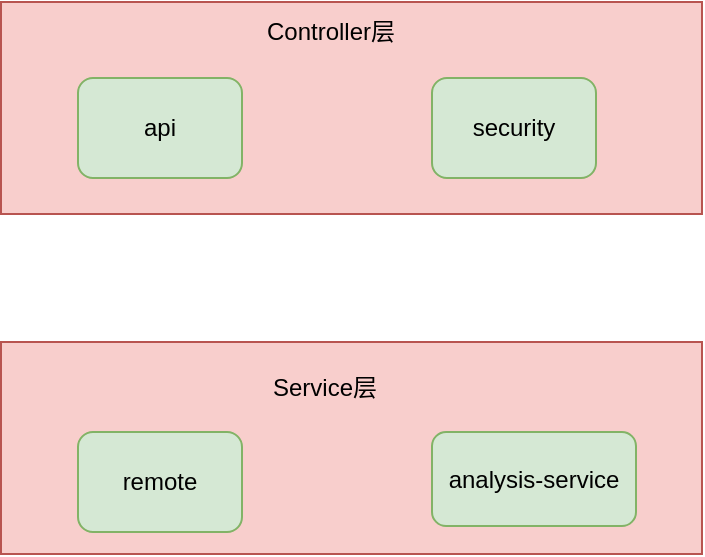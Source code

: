 <mxfile version="15.0.3" type="github">
  <diagram id="pPJiAlB7racQ1mecnm7M" name="第 1 页">
    <mxGraphModel dx="884" dy="662" grid="0" gridSize="10" guides="1" tooltips="1" connect="1" arrows="1" fold="1" page="1" pageScale="1" pageWidth="827" pageHeight="1169" math="0" shadow="0">
      <root>
        <mxCell id="0" />
        <mxCell id="1" parent="0" />
        <mxCell id="ztwY7_2-lBhnV4_P92-4-1" value="" style="rounded=0;whiteSpace=wrap;html=1;fillColor=#f8cecc;strokeColor=#b85450;" vertex="1" parent="1">
          <mxGeometry x="211.5" y="171" width="350.5" height="106" as="geometry" />
        </mxCell>
        <mxCell id="ztwY7_2-lBhnV4_P92-4-2" value="Controller层" style="text;html=1;strokeColor=none;fillColor=none;align=center;verticalAlign=middle;whiteSpace=wrap;rounded=0;" vertex="1" parent="1">
          <mxGeometry x="329" y="174" width="95" height="24" as="geometry" />
        </mxCell>
        <mxCell id="ztwY7_2-lBhnV4_P92-4-3" value="api" style="rounded=1;whiteSpace=wrap;html=1;fillColor=#d5e8d4;strokeColor=#82b366;" vertex="1" parent="1">
          <mxGeometry x="250" y="209" width="82" height="50" as="geometry" />
        </mxCell>
        <mxCell id="ztwY7_2-lBhnV4_P92-4-4" value="" style="rounded=0;whiteSpace=wrap;html=1;fillColor=#f8cecc;strokeColor=#b85450;" vertex="1" parent="1">
          <mxGeometry x="211.5" y="341" width="350.5" height="106" as="geometry" />
        </mxCell>
        <mxCell id="ztwY7_2-lBhnV4_P92-4-5" value="Service层" style="text;html=1;strokeColor=none;fillColor=none;align=center;verticalAlign=middle;whiteSpace=wrap;rounded=0;" vertex="1" parent="1">
          <mxGeometry x="325.5" y="352" width="95" height="24" as="geometry" />
        </mxCell>
        <mxCell id="ztwY7_2-lBhnV4_P92-4-6" value="remote" style="rounded=1;whiteSpace=wrap;html=1;fillColor=#d5e8d4;strokeColor=#82b366;" vertex="1" parent="1">
          <mxGeometry x="250" y="386" width="82" height="50" as="geometry" />
        </mxCell>
        <mxCell id="ztwY7_2-lBhnV4_P92-4-7" value="analysis-service" style="rounded=1;whiteSpace=wrap;html=1;fillColor=#d5e8d4;strokeColor=#82b366;" vertex="1" parent="1">
          <mxGeometry x="427" y="386" width="102" height="47" as="geometry" />
        </mxCell>
        <mxCell id="ztwY7_2-lBhnV4_P92-4-8" value="security" style="rounded=1;whiteSpace=wrap;html=1;fillColor=#d5e8d4;strokeColor=#82b366;" vertex="1" parent="1">
          <mxGeometry x="427" y="209" width="82" height="50" as="geometry" />
        </mxCell>
      </root>
    </mxGraphModel>
  </diagram>
</mxfile>
